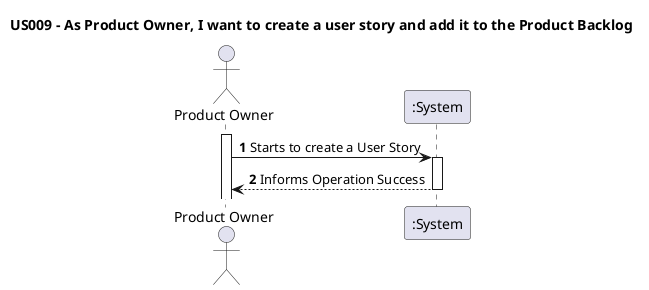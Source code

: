 @startuml
'https://plantuml.com/sequence-diagramtitle US022 - As Project Manager, I want to create a sprint.

title US009 - As Product Owner, I want to create a user story and add it to the Product Backlog

autoactivate on
autonumber
actor "Product Owner" as ProjectManager
participant ":System" as System

activate ProjectManager

ProjectManager -> System: Starts to create a User Story
'System -> System: createUserStory
'deactivate
System --> ProjectManager: Informs Operation Success

@enduml